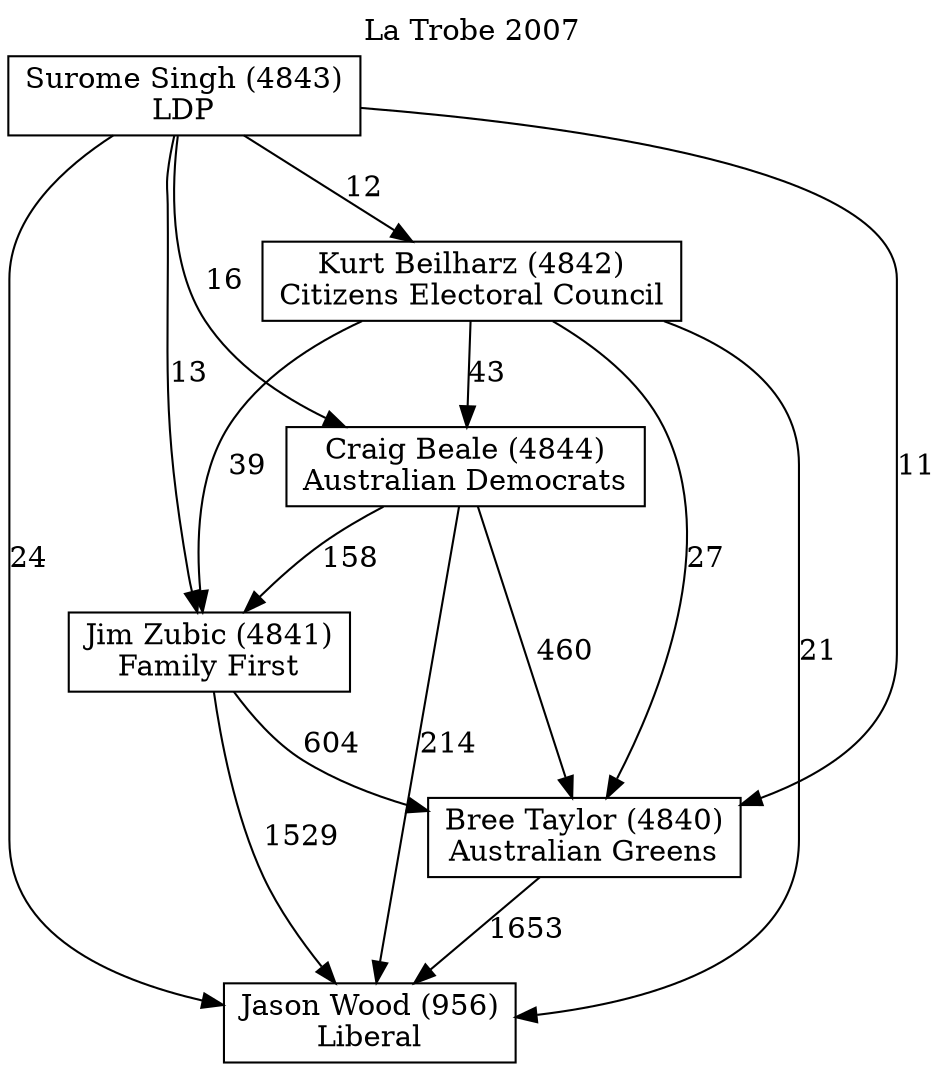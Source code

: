 // House preference flow
digraph "Jason Wood (956)_La Trobe_2007" {
	graph [label="La Trobe 2007" labelloc=t mclimit=10]
	node [shape=box]
	"Jason Wood (956)" [label="Jason Wood (956)
Liberal"]
	"Bree Taylor (4840)" [label="Bree Taylor (4840)
Australian Greens"]
	"Jim Zubic (4841)" [label="Jim Zubic (4841)
Family First"]
	"Craig Beale (4844)" [label="Craig Beale (4844)
Australian Democrats"]
	"Kurt Beilharz (4842)" [label="Kurt Beilharz (4842)
Citizens Electoral Council"]
	"Surome Singh (4843)" [label="Surome Singh (4843)
LDP"]
	"Bree Taylor (4840)" -> "Jason Wood (956)" [label=1653]
	"Jim Zubic (4841)" -> "Bree Taylor (4840)" [label=604]
	"Craig Beale (4844)" -> "Jim Zubic (4841)" [label=158]
	"Kurt Beilharz (4842)" -> "Craig Beale (4844)" [label=43]
	"Surome Singh (4843)" -> "Kurt Beilharz (4842)" [label=12]
	"Jim Zubic (4841)" -> "Jason Wood (956)" [label=1529]
	"Craig Beale (4844)" -> "Jason Wood (956)" [label=214]
	"Kurt Beilharz (4842)" -> "Jason Wood (956)" [label=21]
	"Surome Singh (4843)" -> "Jason Wood (956)" [label=24]
	"Surome Singh (4843)" -> "Craig Beale (4844)" [label=16]
	"Kurt Beilharz (4842)" -> "Jim Zubic (4841)" [label=39]
	"Surome Singh (4843)" -> "Jim Zubic (4841)" [label=13]
	"Craig Beale (4844)" -> "Bree Taylor (4840)" [label=460]
	"Kurt Beilharz (4842)" -> "Bree Taylor (4840)" [label=27]
	"Surome Singh (4843)" -> "Bree Taylor (4840)" [label=11]
}
